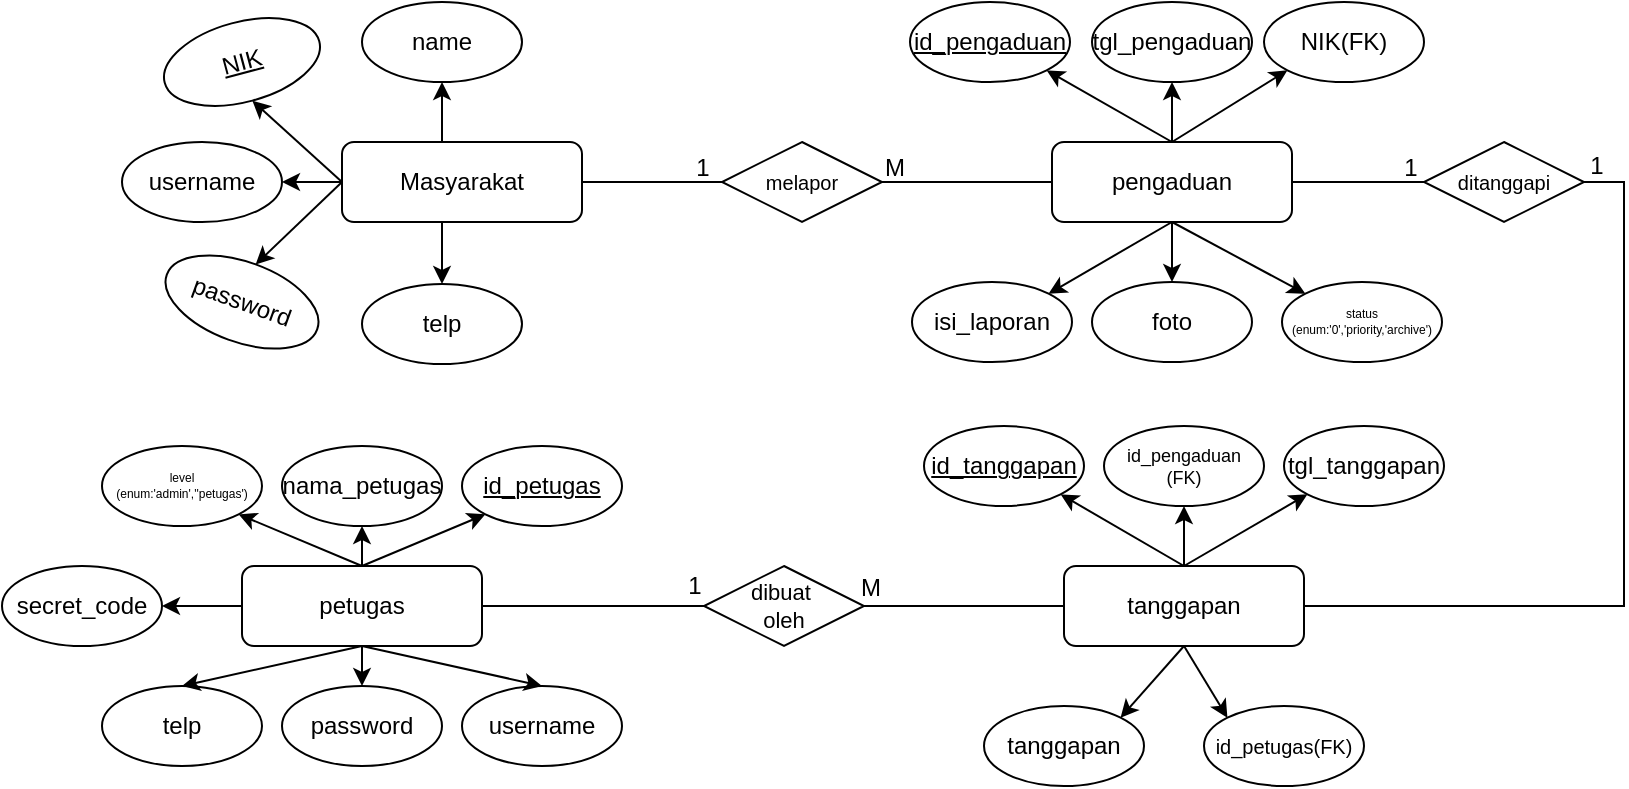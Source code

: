 <mxfile version="26.2.13">
  <diagram name="Page-1" id="a_6Jx9cXBVa1bQXX1JxQ">
    <mxGraphModel dx="775" dy="476" grid="0" gridSize="10" guides="1" tooltips="1" connect="1" arrows="1" fold="1" page="1" pageScale="1" pageWidth="3300" pageHeight="2339" math="0" shadow="0">
      <root>
        <mxCell id="0" />
        <mxCell id="1" parent="0" />
        <mxCell id="DezJtwTaErw59YhCSsbt-21" style="rounded=0;orthogonalLoop=1;jettySize=auto;html=1;exitX=0;exitY=0.5;exitDx=0;exitDy=0;entryX=0.5;entryY=0;entryDx=0;entryDy=0;" parent="1" source="DezJtwTaErw59YhCSsbt-15" target="DezJtwTaErw59YhCSsbt-19" edge="1">
          <mxGeometry relative="1" as="geometry" />
        </mxCell>
        <mxCell id="DezJtwTaErw59YhCSsbt-22" style="edgeStyle=orthogonalEdgeStyle;rounded=0;orthogonalLoop=1;jettySize=auto;html=1;exitX=0.5;exitY=1;exitDx=0;exitDy=0;entryX=0.5;entryY=0;entryDx=0;entryDy=0;" parent="1" source="DezJtwTaErw59YhCSsbt-15" target="DezJtwTaErw59YhCSsbt-20" edge="1">
          <mxGeometry relative="1" as="geometry" />
        </mxCell>
        <mxCell id="DezJtwTaErw59YhCSsbt-23" style="edgeStyle=orthogonalEdgeStyle;rounded=0;orthogonalLoop=1;jettySize=auto;html=1;exitX=0;exitY=0.5;exitDx=0;exitDy=0;entryX=1;entryY=0.5;entryDx=0;entryDy=0;" parent="1" source="DezJtwTaErw59YhCSsbt-15" target="DezJtwTaErw59YhCSsbt-18" edge="1">
          <mxGeometry relative="1" as="geometry" />
        </mxCell>
        <mxCell id="DezJtwTaErw59YhCSsbt-24" style="rounded=0;orthogonalLoop=1;jettySize=auto;html=1;exitX=0;exitY=0.5;exitDx=0;exitDy=0;entryX=0.5;entryY=1;entryDx=0;entryDy=0;" parent="1" source="DezJtwTaErw59YhCSsbt-15" target="DezJtwTaErw59YhCSsbt-16" edge="1">
          <mxGeometry relative="1" as="geometry" />
        </mxCell>
        <mxCell id="DezJtwTaErw59YhCSsbt-25" style="edgeStyle=orthogonalEdgeStyle;rounded=0;orthogonalLoop=1;jettySize=auto;html=1;exitX=0.5;exitY=0;exitDx=0;exitDy=0;entryX=0.5;entryY=1;entryDx=0;entryDy=0;" parent="1" source="DezJtwTaErw59YhCSsbt-15" target="DezJtwTaErw59YhCSsbt-17" edge="1">
          <mxGeometry relative="1" as="geometry" />
        </mxCell>
        <mxCell id="DezJtwTaErw59YhCSsbt-75" style="edgeStyle=orthogonalEdgeStyle;rounded=0;orthogonalLoop=1;jettySize=auto;html=1;exitX=1;exitY=0.5;exitDx=0;exitDy=0;entryX=0;entryY=0.5;entryDx=0;entryDy=0;endArrow=none;startFill=0;" parent="1" source="DezJtwTaErw59YhCSsbt-15" target="DezJtwTaErw59YhCSsbt-74" edge="1">
          <mxGeometry relative="1" as="geometry" />
        </mxCell>
        <mxCell id="DezJtwTaErw59YhCSsbt-15" value="Masyarakat" style="rounded=1;whiteSpace=wrap;html=1;fillColor=none;" parent="1" vertex="1">
          <mxGeometry x="240" y="240" width="120" height="40" as="geometry" />
        </mxCell>
        <mxCell id="DezJtwTaErw59YhCSsbt-16" value="NIK" style="ellipse;whiteSpace=wrap;html=1;fillColor=none;rotation=-15;fontStyle=4" parent="1" vertex="1">
          <mxGeometry x="150" y="180" width="80" height="40" as="geometry" />
        </mxCell>
        <mxCell id="DezJtwTaErw59YhCSsbt-17" value="name" style="ellipse;whiteSpace=wrap;html=1;fillColor=none;rotation=0;" parent="1" vertex="1">
          <mxGeometry x="250" y="170" width="80" height="40" as="geometry" />
        </mxCell>
        <mxCell id="DezJtwTaErw59YhCSsbt-18" value="username" style="ellipse;whiteSpace=wrap;html=1;fillColor=none;rotation=0;" parent="1" vertex="1">
          <mxGeometry x="130" y="240" width="80" height="40" as="geometry" />
        </mxCell>
        <mxCell id="DezJtwTaErw59YhCSsbt-19" value="password" style="ellipse;whiteSpace=wrap;html=1;fillColor=none;rotation=20;" parent="1" vertex="1">
          <mxGeometry x="150" y="300" width="80" height="40" as="geometry" />
        </mxCell>
        <mxCell id="DezJtwTaErw59YhCSsbt-20" value="telp" style="ellipse;whiteSpace=wrap;html=1;fillColor=none;rotation=0;" parent="1" vertex="1">
          <mxGeometry x="250" y="311" width="80" height="40" as="geometry" />
        </mxCell>
        <mxCell id="DezJtwTaErw59YhCSsbt-35" style="rounded=0;orthogonalLoop=1;jettySize=auto;html=1;exitX=0.5;exitY=0;exitDx=0;exitDy=0;entryX=0.5;entryY=1;entryDx=0;entryDy=0;" parent="1" source="DezJtwTaErw59YhCSsbt-29" target="DezJtwTaErw59YhCSsbt-30" edge="1">
          <mxGeometry relative="1" as="geometry" />
        </mxCell>
        <mxCell id="DezJtwTaErw59YhCSsbt-36" style="rounded=0;orthogonalLoop=1;jettySize=auto;html=1;exitX=0.5;exitY=0;exitDx=0;exitDy=0;entryX=0;entryY=1;entryDx=0;entryDy=0;" parent="1" source="DezJtwTaErw59YhCSsbt-29" target="DezJtwTaErw59YhCSsbt-31" edge="1">
          <mxGeometry relative="1" as="geometry" />
        </mxCell>
        <mxCell id="DezJtwTaErw59YhCSsbt-39" style="rounded=0;orthogonalLoop=1;jettySize=auto;html=1;exitX=0.5;exitY=1;exitDx=0;exitDy=0;entryX=0.5;entryY=0;entryDx=0;entryDy=0;" parent="1" source="DezJtwTaErw59YhCSsbt-29" target="DezJtwTaErw59YhCSsbt-34" edge="1">
          <mxGeometry relative="1" as="geometry" />
        </mxCell>
        <mxCell id="DezJtwTaErw59YhCSsbt-45" style="rounded=0;orthogonalLoop=1;jettySize=auto;html=1;exitX=0.5;exitY=0;exitDx=0;exitDy=0;entryX=1;entryY=1;entryDx=0;entryDy=0;" parent="1" source="DezJtwTaErw59YhCSsbt-29" target="DezJtwTaErw59YhCSsbt-44" edge="1">
          <mxGeometry relative="1" as="geometry" />
        </mxCell>
        <mxCell id="DezJtwTaErw59YhCSsbt-50" style="rounded=0;orthogonalLoop=1;jettySize=auto;html=1;exitX=0.5;exitY=1;exitDx=0;exitDy=0;entryX=0.5;entryY=0;entryDx=0;entryDy=0;" parent="1" source="DezJtwTaErw59YhCSsbt-29" target="DezJtwTaErw59YhCSsbt-33" edge="1">
          <mxGeometry relative="1" as="geometry" />
        </mxCell>
        <mxCell id="DezJtwTaErw59YhCSsbt-52" style="rounded=0;orthogonalLoop=1;jettySize=auto;html=1;exitX=0.5;exitY=1;exitDx=0;exitDy=0;entryX=0.5;entryY=0;entryDx=0;entryDy=0;" parent="1" source="DezJtwTaErw59YhCSsbt-29" target="DezJtwTaErw59YhCSsbt-42" edge="1">
          <mxGeometry relative="1" as="geometry" />
        </mxCell>
        <mxCell id="DezJtwTaErw59YhCSsbt-102" style="edgeStyle=orthogonalEdgeStyle;rounded=0;orthogonalLoop=1;jettySize=auto;html=1;exitX=0;exitY=0.5;exitDx=0;exitDy=0;entryX=1;entryY=0.5;entryDx=0;entryDy=0;" parent="1" source="DezJtwTaErw59YhCSsbt-29" target="DezJtwTaErw59YhCSsbt-32" edge="1">
          <mxGeometry relative="1" as="geometry" />
        </mxCell>
        <mxCell id="DezJtwTaErw59YhCSsbt-104" style="edgeStyle=orthogonalEdgeStyle;rounded=0;orthogonalLoop=1;jettySize=auto;html=1;exitX=1;exitY=0.5;exitDx=0;exitDy=0;entryX=0;entryY=0.5;entryDx=0;entryDy=0;endArrow=none;startFill=0;" parent="1" source="DezJtwTaErw59YhCSsbt-29" target="DezJtwTaErw59YhCSsbt-103" edge="1">
          <mxGeometry relative="1" as="geometry" />
        </mxCell>
        <mxCell id="DezJtwTaErw59YhCSsbt-29" value="petugas" style="rounded=1;whiteSpace=wrap;html=1;fillColor=none;" parent="1" vertex="1">
          <mxGeometry x="190" y="452" width="120" height="40" as="geometry" />
        </mxCell>
        <mxCell id="DezJtwTaErw59YhCSsbt-30" value="nama_petugas" style="ellipse;whiteSpace=wrap;html=1;fillColor=none;rotation=0;" parent="1" vertex="1">
          <mxGeometry x="210" y="392" width="80" height="40" as="geometry" />
        </mxCell>
        <mxCell id="DezJtwTaErw59YhCSsbt-31" value="id_petugas" style="ellipse;whiteSpace=wrap;html=1;fillColor=none;rotation=0;fontStyle=4" parent="1" vertex="1">
          <mxGeometry x="300" y="392" width="80" height="40" as="geometry" />
        </mxCell>
        <mxCell id="DezJtwTaErw59YhCSsbt-32" value="secret_code" style="ellipse;whiteSpace=wrap;html=1;fillColor=none;rotation=0;" parent="1" vertex="1">
          <mxGeometry x="70" y="452" width="80" height="40" as="geometry" />
        </mxCell>
        <mxCell id="DezJtwTaErw59YhCSsbt-33" value="username" style="ellipse;whiteSpace=wrap;html=1;fillColor=none;rotation=0;" parent="1" vertex="1">
          <mxGeometry x="300" y="512" width="80" height="40" as="geometry" />
        </mxCell>
        <mxCell id="DezJtwTaErw59YhCSsbt-34" value="password" style="ellipse;whiteSpace=wrap;html=1;fillColor=none;rotation=0;" parent="1" vertex="1">
          <mxGeometry x="210" y="512" width="80" height="40" as="geometry" />
        </mxCell>
        <mxCell id="DezJtwTaErw59YhCSsbt-42" value="telp" style="ellipse;whiteSpace=wrap;html=1;fillColor=none;rotation=0;" parent="1" vertex="1">
          <mxGeometry x="120" y="512" width="80" height="40" as="geometry" />
        </mxCell>
        <mxCell id="DezJtwTaErw59YhCSsbt-44" value="level&lt;div&gt;(enum:&#39;admin&#39;,&#39;&#39;petugas&#39;)&lt;/div&gt;" style="ellipse;whiteSpace=wrap;html=1;fillColor=none;rotation=0;fontSize=6;" parent="1" vertex="1">
          <mxGeometry x="120" y="392" width="80" height="40" as="geometry" />
        </mxCell>
        <mxCell id="DezJtwTaErw59YhCSsbt-56" style="rounded=0;orthogonalLoop=1;jettySize=auto;html=1;exitX=0.5;exitY=0;exitDx=0;exitDy=0;entryX=1;entryY=1;entryDx=0;entryDy=0;" parent="1" source="DezJtwTaErw59YhCSsbt-46" target="DezJtwTaErw59YhCSsbt-48" edge="1">
          <mxGeometry relative="1" as="geometry" />
        </mxCell>
        <mxCell id="DezJtwTaErw59YhCSsbt-57" style="rounded=0;orthogonalLoop=1;jettySize=auto;html=1;exitX=0.5;exitY=0;exitDx=0;exitDy=0;entryX=0.5;entryY=1;entryDx=0;entryDy=0;" parent="1" source="DezJtwTaErw59YhCSsbt-46" target="DezJtwTaErw59YhCSsbt-47" edge="1">
          <mxGeometry relative="1" as="geometry" />
        </mxCell>
        <mxCell id="DezJtwTaErw59YhCSsbt-58" style="rounded=0;orthogonalLoop=1;jettySize=auto;html=1;exitX=0.5;exitY=0;exitDx=0;exitDy=0;entryX=0;entryY=1;entryDx=0;entryDy=0;" parent="1" source="DezJtwTaErw59YhCSsbt-46" target="DezJtwTaErw59YhCSsbt-49" edge="1">
          <mxGeometry relative="1" as="geometry" />
        </mxCell>
        <mxCell id="DezJtwTaErw59YhCSsbt-59" style="edgeStyle=orthogonalEdgeStyle;rounded=0;orthogonalLoop=1;jettySize=auto;html=1;exitX=0.5;exitY=1;exitDx=0;exitDy=0;entryX=0.5;entryY=0;entryDx=0;entryDy=0;" parent="1" source="DezJtwTaErw59YhCSsbt-46" target="DezJtwTaErw59YhCSsbt-54" edge="1">
          <mxGeometry relative="1" as="geometry" />
        </mxCell>
        <mxCell id="DezJtwTaErw59YhCSsbt-60" style="rounded=0;orthogonalLoop=1;jettySize=auto;html=1;exitX=0.5;exitY=1;exitDx=0;exitDy=0;entryX=1;entryY=0;entryDx=0;entryDy=0;" parent="1" source="DezJtwTaErw59YhCSsbt-46" target="DezJtwTaErw59YhCSsbt-55" edge="1">
          <mxGeometry relative="1" as="geometry" />
        </mxCell>
        <mxCell id="DezJtwTaErw59YhCSsbt-62" style="rounded=0;orthogonalLoop=1;jettySize=auto;html=1;exitX=0.5;exitY=1;exitDx=0;exitDy=0;entryX=0;entryY=0;entryDx=0;entryDy=0;" parent="1" source="DezJtwTaErw59YhCSsbt-46" target="DezJtwTaErw59YhCSsbt-53" edge="1">
          <mxGeometry relative="1" as="geometry" />
        </mxCell>
        <mxCell id="DezJtwTaErw59YhCSsbt-76" style="edgeStyle=orthogonalEdgeStyle;rounded=0;orthogonalLoop=1;jettySize=auto;html=1;exitX=0;exitY=0.5;exitDx=0;exitDy=0;entryX=1;entryY=0.5;entryDx=0;entryDy=0;endArrow=none;startFill=0;" parent="1" source="DezJtwTaErw59YhCSsbt-46" target="DezJtwTaErw59YhCSsbt-74" edge="1">
          <mxGeometry relative="1" as="geometry" />
        </mxCell>
        <mxCell id="DezJtwTaErw59YhCSsbt-92" style="edgeStyle=orthogonalEdgeStyle;rounded=0;orthogonalLoop=1;jettySize=auto;html=1;exitX=1;exitY=0.5;exitDx=0;exitDy=0;entryX=0;entryY=0.5;entryDx=0;entryDy=0;endArrow=none;startFill=0;" parent="1" source="DezJtwTaErw59YhCSsbt-46" target="DezJtwTaErw59YhCSsbt-91" edge="1">
          <mxGeometry relative="1" as="geometry" />
        </mxCell>
        <mxCell id="DezJtwTaErw59YhCSsbt-46" value="pengaduan" style="rounded=1;whiteSpace=wrap;html=1;fillColor=none;" parent="1" vertex="1">
          <mxGeometry x="595" y="240" width="120" height="40" as="geometry" />
        </mxCell>
        <mxCell id="DezJtwTaErw59YhCSsbt-47" value="tgl_pengaduan" style="ellipse;whiteSpace=wrap;html=1;fillColor=none;rotation=0;" parent="1" vertex="1">
          <mxGeometry x="615" y="170" width="80" height="40" as="geometry" />
        </mxCell>
        <mxCell id="DezJtwTaErw59YhCSsbt-48" value="id_pengaduan" style="ellipse;whiteSpace=wrap;html=1;fillColor=none;rotation=0;fontStyle=4" parent="1" vertex="1">
          <mxGeometry x="524" y="170" width="80" height="40" as="geometry" />
        </mxCell>
        <mxCell id="DezJtwTaErw59YhCSsbt-49" value="NIK(FK)" style="ellipse;whiteSpace=wrap;html=1;fillColor=none;rotation=0;fontStyle=0" parent="1" vertex="1">
          <mxGeometry x="701" y="170" width="80" height="40" as="geometry" />
        </mxCell>
        <mxCell id="DezJtwTaErw59YhCSsbt-53" value="status&lt;div&gt;(enum:&#39;0&#39;,&#39;priority,&#39;archive&#39;)&lt;/div&gt;" style="ellipse;whiteSpace=wrap;html=1;fillColor=none;rotation=0;fontSize=6;" parent="1" vertex="1">
          <mxGeometry x="710" y="310" width="80" height="40" as="geometry" />
        </mxCell>
        <mxCell id="DezJtwTaErw59YhCSsbt-54" value="foto" style="ellipse;whiteSpace=wrap;html=1;fillColor=none;rotation=0;" parent="1" vertex="1">
          <mxGeometry x="615" y="310" width="80" height="40" as="geometry" />
        </mxCell>
        <mxCell id="DezJtwTaErw59YhCSsbt-55" value="isi_laporan" style="ellipse;whiteSpace=wrap;html=1;fillColor=none;rotation=0;" parent="1" vertex="1">
          <mxGeometry x="525" y="310" width="80" height="40" as="geometry" />
        </mxCell>
        <mxCell id="DezJtwTaErw59YhCSsbt-69" style="rounded=0;orthogonalLoop=1;jettySize=auto;html=1;exitX=0.5;exitY=0;exitDx=0;exitDy=0;entryX=1;entryY=1;entryDx=0;entryDy=0;" parent="1" source="DezJtwTaErw59YhCSsbt-63" target="DezJtwTaErw59YhCSsbt-64" edge="1">
          <mxGeometry relative="1" as="geometry" />
        </mxCell>
        <mxCell id="DezJtwTaErw59YhCSsbt-70" style="edgeStyle=orthogonalEdgeStyle;rounded=0;orthogonalLoop=1;jettySize=auto;html=1;exitX=0.5;exitY=0;exitDx=0;exitDy=0;entryX=0.5;entryY=1;entryDx=0;entryDy=0;" parent="1" source="DezJtwTaErw59YhCSsbt-63" target="DezJtwTaErw59YhCSsbt-65" edge="1">
          <mxGeometry relative="1" as="geometry" />
        </mxCell>
        <mxCell id="DezJtwTaErw59YhCSsbt-71" style="rounded=0;orthogonalLoop=1;jettySize=auto;html=1;exitX=0.5;exitY=0;exitDx=0;exitDy=0;entryX=0;entryY=1;entryDx=0;entryDy=0;" parent="1" source="DezJtwTaErw59YhCSsbt-63" target="DezJtwTaErw59YhCSsbt-66" edge="1">
          <mxGeometry relative="1" as="geometry" />
        </mxCell>
        <mxCell id="DezJtwTaErw59YhCSsbt-72" style="rounded=0;orthogonalLoop=1;jettySize=auto;html=1;exitX=0.5;exitY=1;exitDx=0;exitDy=0;entryX=1;entryY=0;entryDx=0;entryDy=0;" parent="1" source="DezJtwTaErw59YhCSsbt-63" target="DezJtwTaErw59YhCSsbt-67" edge="1">
          <mxGeometry relative="1" as="geometry" />
        </mxCell>
        <mxCell id="DezJtwTaErw59YhCSsbt-73" style="rounded=0;orthogonalLoop=1;jettySize=auto;html=1;exitX=0.5;exitY=1;exitDx=0;exitDy=0;entryX=0;entryY=0;entryDx=0;entryDy=0;" parent="1" source="DezJtwTaErw59YhCSsbt-63" target="DezJtwTaErw59YhCSsbt-68" edge="1">
          <mxGeometry relative="1" as="geometry" />
        </mxCell>
        <mxCell id="DezJtwTaErw59YhCSsbt-63" value="tanggapan" style="rounded=1;whiteSpace=wrap;html=1;fillColor=none;" parent="1" vertex="1">
          <mxGeometry x="601" y="452" width="120" height="40" as="geometry" />
        </mxCell>
        <mxCell id="DezJtwTaErw59YhCSsbt-64" value="id_tanggapan" style="ellipse;whiteSpace=wrap;html=1;fillColor=none;rotation=0;fontStyle=4" parent="1" vertex="1">
          <mxGeometry x="531" y="382" width="80" height="40" as="geometry" />
        </mxCell>
        <mxCell id="DezJtwTaErw59YhCSsbt-65" value="id_pengaduan&lt;div&gt;(FK)&lt;/div&gt;" style="ellipse;whiteSpace=wrap;html=1;fillColor=none;rotation=0;fontStyle=0;fontSize=9;" parent="1" vertex="1">
          <mxGeometry x="621" y="382" width="80" height="40" as="geometry" />
        </mxCell>
        <mxCell id="DezJtwTaErw59YhCSsbt-66" value="tgl_tanggapan" style="ellipse;whiteSpace=wrap;html=1;fillColor=none;rotation=0;fontStyle=0" parent="1" vertex="1">
          <mxGeometry x="711" y="382" width="80" height="40" as="geometry" />
        </mxCell>
        <mxCell id="DezJtwTaErw59YhCSsbt-67" value="tanggapan" style="ellipse;whiteSpace=wrap;html=1;fillColor=none;rotation=0;fontStyle=0" parent="1" vertex="1">
          <mxGeometry x="561" y="522" width="80" height="40" as="geometry" />
        </mxCell>
        <mxCell id="DezJtwTaErw59YhCSsbt-68" value="id_petugas(FK)" style="ellipse;whiteSpace=wrap;html=1;fillColor=none;rotation=0;fontStyle=0;fontSize=10;" parent="1" vertex="1">
          <mxGeometry x="671" y="522" width="80" height="40" as="geometry" />
        </mxCell>
        <mxCell id="DezJtwTaErw59YhCSsbt-74" value="melapor" style="rhombus;whiteSpace=wrap;html=1;fillColor=none;fontSize=10;" parent="1" vertex="1">
          <mxGeometry x="430" y="240" width="80" height="40" as="geometry" />
        </mxCell>
        <mxCell id="DezJtwTaErw59YhCSsbt-77" value="1" style="text;html=1;align=center;verticalAlign=middle;resizable=0;points=[];autosize=1;strokeColor=none;fillColor=none;" parent="1" vertex="1">
          <mxGeometry x="405" y="238" width="30" height="30" as="geometry" />
        </mxCell>
        <mxCell id="DezJtwTaErw59YhCSsbt-78" value="M" style="text;html=1;align=center;verticalAlign=middle;resizable=0;points=[];autosize=1;strokeColor=none;fillColor=none;" parent="1" vertex="1">
          <mxGeometry x="501" y="238" width="30" height="30" as="geometry" />
        </mxCell>
        <mxCell id="DezJtwTaErw59YhCSsbt-101" style="edgeStyle=orthogonalEdgeStyle;rounded=0;orthogonalLoop=1;jettySize=auto;html=1;exitX=1;exitY=0.5;exitDx=0;exitDy=0;entryX=1;entryY=0.5;entryDx=0;entryDy=0;endArrow=none;startFill=0;" parent="1" source="DezJtwTaErw59YhCSsbt-91" target="DezJtwTaErw59YhCSsbt-63" edge="1">
          <mxGeometry relative="1" as="geometry" />
        </mxCell>
        <mxCell id="DezJtwTaErw59YhCSsbt-91" value="ditanggapi" style="rhombus;whiteSpace=wrap;html=1;fillColor=none;fontSize=10;" parent="1" vertex="1">
          <mxGeometry x="781" y="240" width="80" height="40" as="geometry" />
        </mxCell>
        <mxCell id="DezJtwTaErw59YhCSsbt-94" value="1" style="text;html=1;align=center;verticalAlign=middle;resizable=0;points=[];autosize=1;strokeColor=none;fillColor=none;" parent="1" vertex="1">
          <mxGeometry x="759" y="238" width="30" height="30" as="geometry" />
        </mxCell>
        <mxCell id="DezJtwTaErw59YhCSsbt-105" style="edgeStyle=orthogonalEdgeStyle;rounded=0;orthogonalLoop=1;jettySize=auto;html=1;exitX=1;exitY=0.5;exitDx=0;exitDy=0;entryX=0;entryY=0.5;entryDx=0;entryDy=0;endArrow=none;startFill=0;" parent="1" source="DezJtwTaErw59YhCSsbt-103" target="DezJtwTaErw59YhCSsbt-63" edge="1">
          <mxGeometry relative="1" as="geometry" />
        </mxCell>
        <mxCell id="DezJtwTaErw59YhCSsbt-103" value="dibuat&amp;nbsp;&lt;div&gt;oleh&lt;/div&gt;" style="rhombus;whiteSpace=wrap;html=1;fillColor=none;fontSize=11;" parent="1" vertex="1">
          <mxGeometry x="421" y="452" width="80" height="40" as="geometry" />
        </mxCell>
        <mxCell id="DezJtwTaErw59YhCSsbt-106" value="1" style="text;html=1;align=center;verticalAlign=middle;resizable=0;points=[];autosize=1;strokeColor=none;fillColor=none;" parent="1" vertex="1">
          <mxGeometry x="852" y="237" width="30" height="30" as="geometry" />
        </mxCell>
        <mxCell id="DezJtwTaErw59YhCSsbt-107" value="1" style="text;html=1;align=center;verticalAlign=middle;resizable=0;points=[];autosize=1;strokeColor=none;fillColor=none;" parent="1" vertex="1">
          <mxGeometry x="401" y="447" width="30" height="30" as="geometry" />
        </mxCell>
        <mxCell id="DezJtwTaErw59YhCSsbt-108" value="M" style="text;html=1;align=center;verticalAlign=middle;resizable=0;points=[];autosize=1;strokeColor=none;fillColor=none;" parent="1" vertex="1">
          <mxGeometry x="489" y="448" width="30" height="30" as="geometry" />
        </mxCell>
      </root>
    </mxGraphModel>
  </diagram>
</mxfile>
